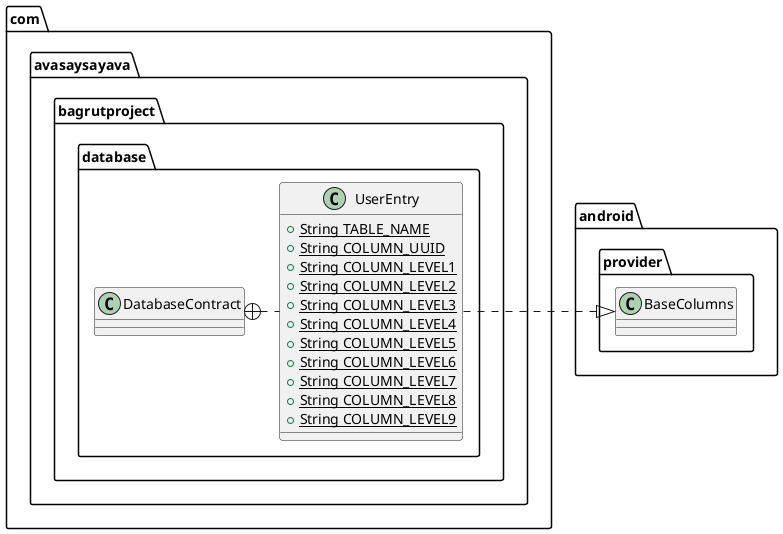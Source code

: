 @startuml
class com.avasaysayava.bagrutproject.database.DatabaseContract {
}
class com.avasaysayava.bagrutproject.database.UserEntry {
+ {static} String TABLE_NAME
+ {static} String COLUMN_UUID
+ {static} String COLUMN_LEVEL1
+ {static} String COLUMN_LEVEL2
+ {static} String COLUMN_LEVEL3
+ {static} String COLUMN_LEVEL4
+ {static} String COLUMN_LEVEL5
+ {static} String COLUMN_LEVEL6
+ {static} String COLUMN_LEVEL7
+ {static} String COLUMN_LEVEL8
+ {static} String COLUMN_LEVEL9
}



com.avasaysayava.bagrutproject.database.DatabaseContract +. com.avasaysayava.bagrutproject.database.UserEntry
android.provider.BaseColumns <|. com.avasaysayava.bagrutproject.database.UserEntry
@enduml